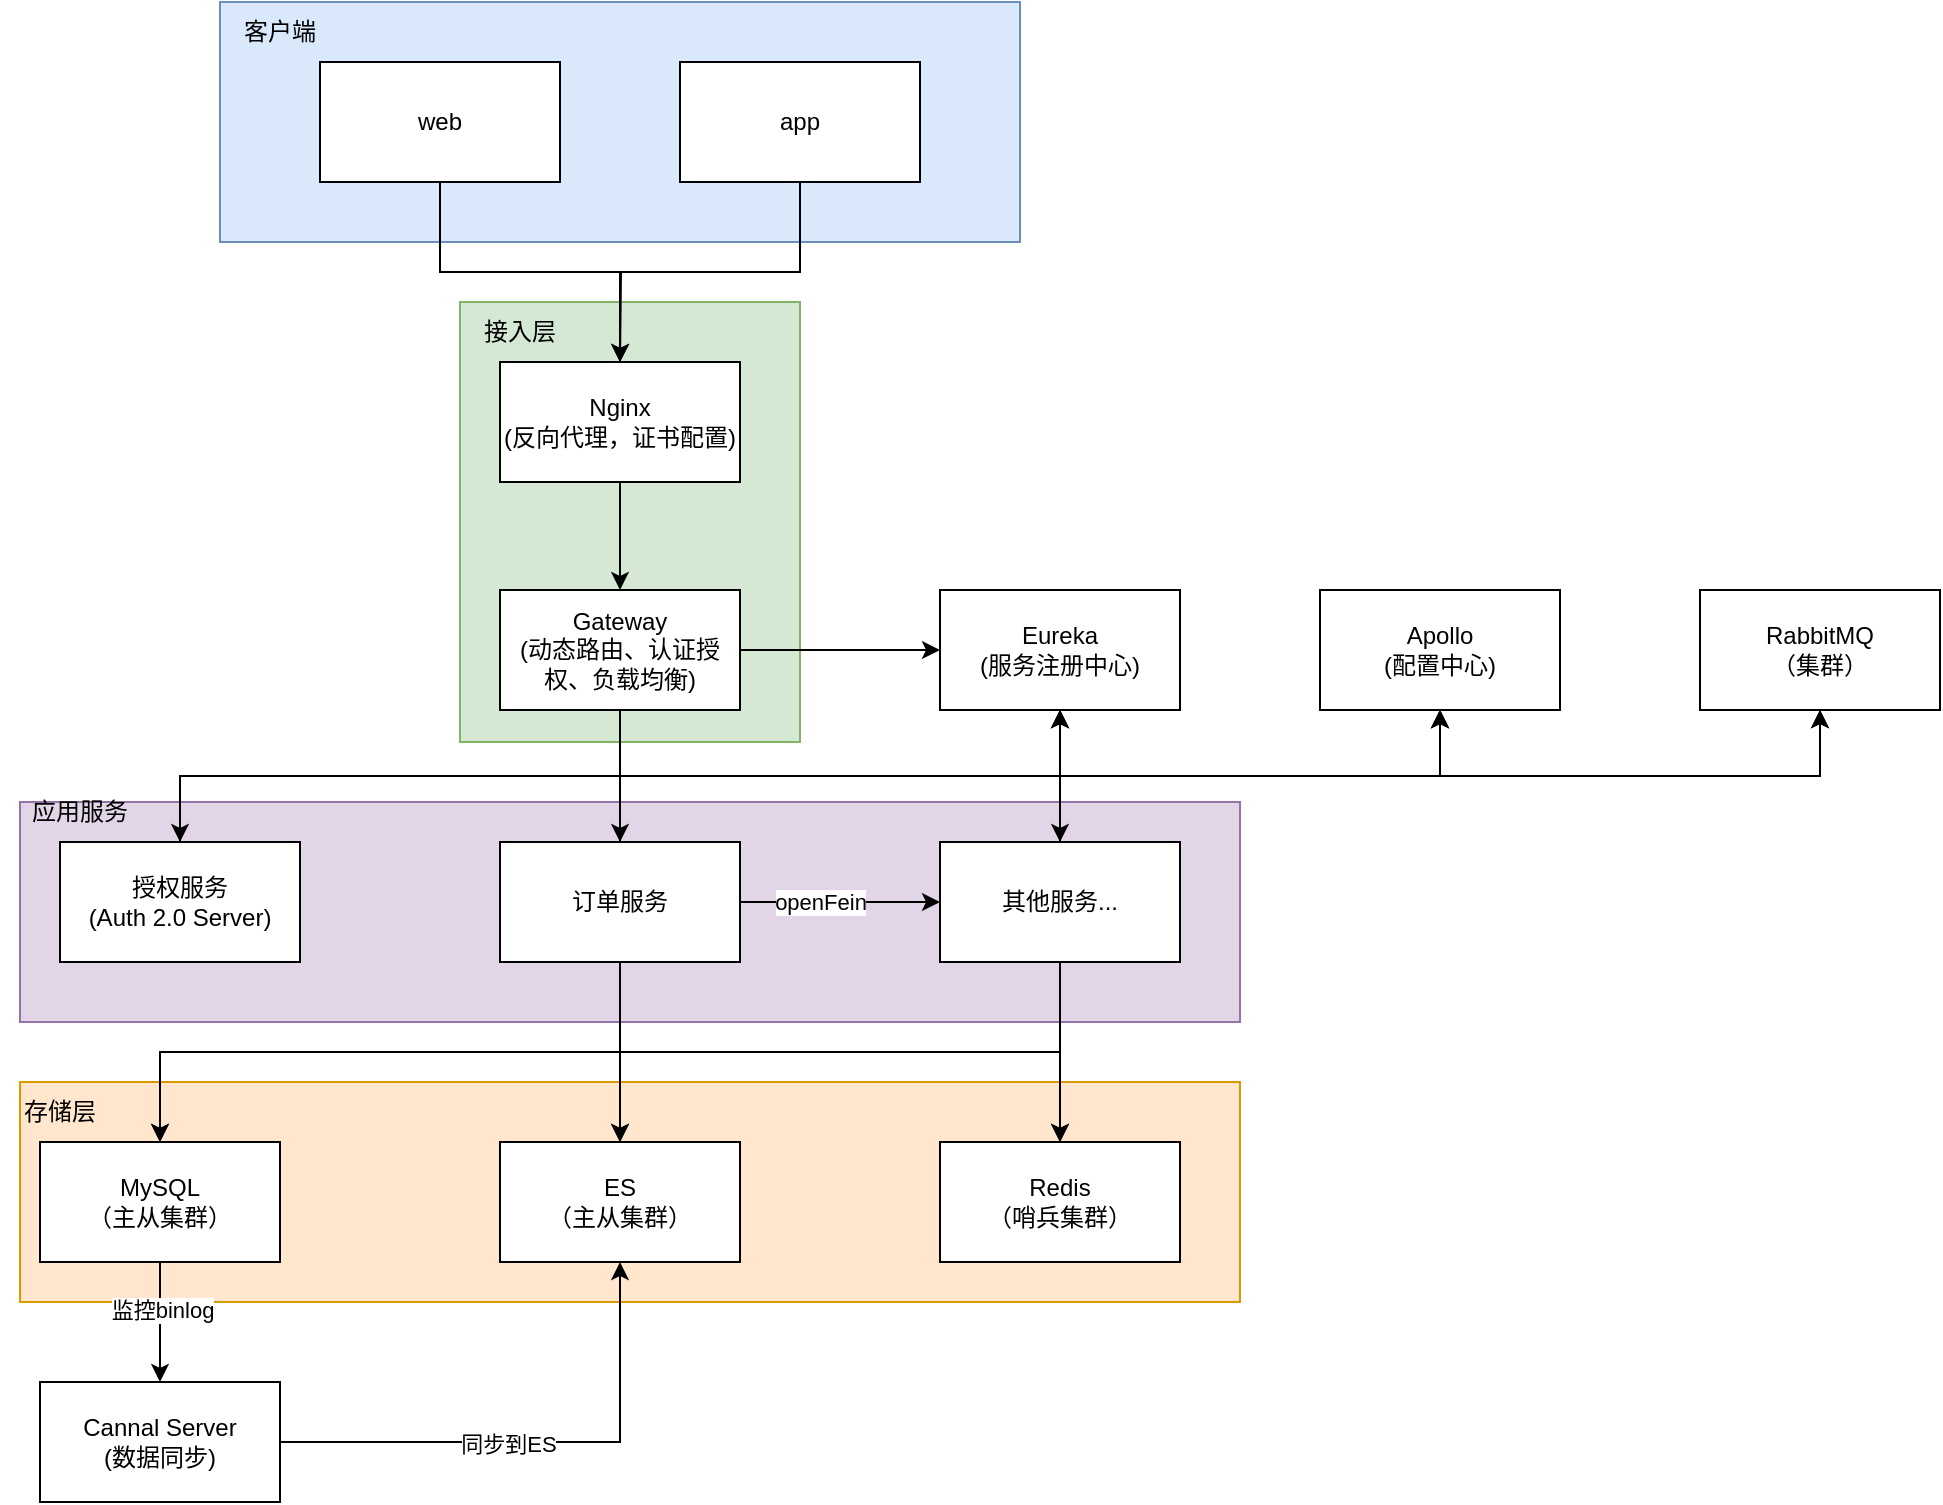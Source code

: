 <mxfile version="24.7.7">
  <diagram name="第 1 页" id="JWrh12a5ofCbuKyQh7Sv">
    <mxGraphModel dx="1434" dy="841" grid="1" gridSize="10" guides="1" tooltips="1" connect="1" arrows="1" fold="1" page="1" pageScale="1" pageWidth="1169" pageHeight="827" math="0" shadow="0">
      <root>
        <mxCell id="0" />
        <mxCell id="1" parent="0" />
        <mxCell id="1WofLLIVv_YYoYcuGVh5-57" value="" style="rounded=0;whiteSpace=wrap;html=1;fillColor=#ffe6cc;strokeColor=#d79b00;" vertex="1" parent="1">
          <mxGeometry x="220" y="630" width="610" height="110" as="geometry" />
        </mxCell>
        <mxCell id="1WofLLIVv_YYoYcuGVh5-46" value="" style="rounded=0;whiteSpace=wrap;html=1;fillColor=#d5e8d4;strokeColor=#82b366;" vertex="1" parent="1">
          <mxGeometry x="440" y="240" width="170" height="220" as="geometry" />
        </mxCell>
        <mxCell id="1WofLLIVv_YYoYcuGVh5-44" value="" style="rounded=0;whiteSpace=wrap;html=1;fillColor=#e1d5e7;strokeColor=#9673a6;" vertex="1" parent="1">
          <mxGeometry x="220" y="490" width="610" height="110" as="geometry" />
        </mxCell>
        <mxCell id="1WofLLIVv_YYoYcuGVh5-42" value="" style="rounded=0;whiteSpace=wrap;html=1;fillColor=#dae8fc;strokeColor=#6c8ebf;" vertex="1" parent="1">
          <mxGeometry x="320" y="90" width="400" height="120" as="geometry" />
        </mxCell>
        <mxCell id="1WofLLIVv_YYoYcuGVh5-6" style="edgeStyle=orthogonalEdgeStyle;rounded=0;orthogonalLoop=1;jettySize=auto;html=1;exitX=0.5;exitY=1;exitDx=0;exitDy=0;entryX=0.5;entryY=0;entryDx=0;entryDy=0;" edge="1" parent="1" source="1WofLLIVv_YYoYcuGVh5-2" target="1WofLLIVv_YYoYcuGVh5-4">
          <mxGeometry relative="1" as="geometry" />
        </mxCell>
        <mxCell id="1WofLLIVv_YYoYcuGVh5-2" value="web" style="rounded=0;whiteSpace=wrap;html=1;" vertex="1" parent="1">
          <mxGeometry x="370" y="120" width="120" height="60" as="geometry" />
        </mxCell>
        <mxCell id="1WofLLIVv_YYoYcuGVh5-7" style="edgeStyle=orthogonalEdgeStyle;rounded=0;orthogonalLoop=1;jettySize=auto;html=1;exitX=0.5;exitY=1;exitDx=0;exitDy=0;" edge="1" parent="1" source="1WofLLIVv_YYoYcuGVh5-3">
          <mxGeometry relative="1" as="geometry">
            <mxPoint x="520" y="270" as="targetPoint" />
          </mxGeometry>
        </mxCell>
        <mxCell id="1WofLLIVv_YYoYcuGVh5-3" value="app" style="rounded=0;whiteSpace=wrap;html=1;" vertex="1" parent="1">
          <mxGeometry x="550" y="120" width="120" height="60" as="geometry" />
        </mxCell>
        <mxCell id="1WofLLIVv_YYoYcuGVh5-8" style="edgeStyle=orthogonalEdgeStyle;rounded=0;orthogonalLoop=1;jettySize=auto;html=1;exitX=0.5;exitY=1;exitDx=0;exitDy=0;entryX=0.5;entryY=0;entryDx=0;entryDy=0;" edge="1" parent="1" source="1WofLLIVv_YYoYcuGVh5-4" target="1WofLLIVv_YYoYcuGVh5-5">
          <mxGeometry relative="1" as="geometry" />
        </mxCell>
        <mxCell id="1WofLLIVv_YYoYcuGVh5-4" value="Nginx&lt;br&gt;(反向代理，证书配置)" style="rounded=0;whiteSpace=wrap;html=1;" vertex="1" parent="1">
          <mxGeometry x="460" y="270" width="120" height="60" as="geometry" />
        </mxCell>
        <mxCell id="1WofLLIVv_YYoYcuGVh5-10" style="edgeStyle=orthogonalEdgeStyle;rounded=0;orthogonalLoop=1;jettySize=auto;html=1;exitX=1;exitY=0.5;exitDx=0;exitDy=0;entryX=0;entryY=0.5;entryDx=0;entryDy=0;" edge="1" parent="1" source="1WofLLIVv_YYoYcuGVh5-5" target="1WofLLIVv_YYoYcuGVh5-9">
          <mxGeometry relative="1" as="geometry" />
        </mxCell>
        <mxCell id="1WofLLIVv_YYoYcuGVh5-12" style="edgeStyle=orthogonalEdgeStyle;rounded=0;orthogonalLoop=1;jettySize=auto;html=1;exitX=0.5;exitY=1;exitDx=0;exitDy=0;entryX=0.5;entryY=0;entryDx=0;entryDy=0;" edge="1" parent="1" source="1WofLLIVv_YYoYcuGVh5-5" target="1WofLLIVv_YYoYcuGVh5-11">
          <mxGeometry relative="1" as="geometry" />
        </mxCell>
        <mxCell id="1WofLLIVv_YYoYcuGVh5-17" style="edgeStyle=orthogonalEdgeStyle;rounded=0;orthogonalLoop=1;jettySize=auto;html=1;exitX=0.5;exitY=1;exitDx=0;exitDy=0;entryX=0.5;entryY=0;entryDx=0;entryDy=0;" edge="1" parent="1" source="1WofLLIVv_YYoYcuGVh5-5" target="1WofLLIVv_YYoYcuGVh5-13">
          <mxGeometry relative="1" as="geometry" />
        </mxCell>
        <mxCell id="1WofLLIVv_YYoYcuGVh5-18" style="edgeStyle=orthogonalEdgeStyle;rounded=0;orthogonalLoop=1;jettySize=auto;html=1;exitX=0.5;exitY=1;exitDx=0;exitDy=0;" edge="1" parent="1" source="1WofLLIVv_YYoYcuGVh5-5" target="1WofLLIVv_YYoYcuGVh5-14">
          <mxGeometry relative="1" as="geometry" />
        </mxCell>
        <mxCell id="1WofLLIVv_YYoYcuGVh5-5" value="Gateway&lt;br&gt;(动态路由、认证授权、负载均衡)" style="rounded=0;whiteSpace=wrap;html=1;" vertex="1" parent="1">
          <mxGeometry x="460" y="384" width="120" height="60" as="geometry" />
        </mxCell>
        <mxCell id="1WofLLIVv_YYoYcuGVh5-9" value="Eureka&lt;br&gt;(服务注册中心)" style="rounded=0;whiteSpace=wrap;html=1;" vertex="1" parent="1">
          <mxGeometry x="680" y="384" width="120" height="60" as="geometry" />
        </mxCell>
        <mxCell id="1WofLLIVv_YYoYcuGVh5-20" style="edgeStyle=orthogonalEdgeStyle;rounded=0;orthogonalLoop=1;jettySize=auto;html=1;exitX=0.5;exitY=0;exitDx=0;exitDy=0;entryX=0.5;entryY=1;entryDx=0;entryDy=0;" edge="1" parent="1" source="1WofLLIVv_YYoYcuGVh5-11" target="1WofLLIVv_YYoYcuGVh5-9">
          <mxGeometry relative="1" as="geometry" />
        </mxCell>
        <mxCell id="1WofLLIVv_YYoYcuGVh5-23" style="edgeStyle=orthogonalEdgeStyle;rounded=0;orthogonalLoop=1;jettySize=auto;html=1;exitX=1;exitY=0.5;exitDx=0;exitDy=0;entryX=0;entryY=0.5;entryDx=0;entryDy=0;" edge="1" parent="1" source="1WofLLIVv_YYoYcuGVh5-11" target="1WofLLIVv_YYoYcuGVh5-14">
          <mxGeometry relative="1" as="geometry" />
        </mxCell>
        <mxCell id="1WofLLIVv_YYoYcuGVh5-24" value="openFein" style="edgeLabel;html=1;align=center;verticalAlign=middle;resizable=0;points=[];" vertex="1" connectable="0" parent="1WofLLIVv_YYoYcuGVh5-23">
          <mxGeometry x="-0.2" relative="1" as="geometry">
            <mxPoint as="offset" />
          </mxGeometry>
        </mxCell>
        <mxCell id="1WofLLIVv_YYoYcuGVh5-30" style="edgeStyle=orthogonalEdgeStyle;rounded=0;orthogonalLoop=1;jettySize=auto;html=1;exitX=0.5;exitY=0;exitDx=0;exitDy=0;entryX=0.5;entryY=1;entryDx=0;entryDy=0;" edge="1" parent="1" source="1WofLLIVv_YYoYcuGVh5-11" target="1WofLLIVv_YYoYcuGVh5-25">
          <mxGeometry relative="1" as="geometry" />
        </mxCell>
        <mxCell id="1WofLLIVv_YYoYcuGVh5-40" style="edgeStyle=orthogonalEdgeStyle;rounded=0;orthogonalLoop=1;jettySize=auto;html=1;exitX=0.5;exitY=0;exitDx=0;exitDy=0;entryX=0.5;entryY=1;entryDx=0;entryDy=0;" edge="1" parent="1" source="1WofLLIVv_YYoYcuGVh5-11" target="1WofLLIVv_YYoYcuGVh5-37">
          <mxGeometry relative="1" as="geometry" />
        </mxCell>
        <mxCell id="1WofLLIVv_YYoYcuGVh5-51" style="edgeStyle=orthogonalEdgeStyle;rounded=0;orthogonalLoop=1;jettySize=auto;html=1;exitX=0.5;exitY=1;exitDx=0;exitDy=0;" edge="1" parent="1" source="1WofLLIVv_YYoYcuGVh5-11" target="1WofLLIVv_YYoYcuGVh5-48">
          <mxGeometry relative="1" as="geometry" />
        </mxCell>
        <mxCell id="1WofLLIVv_YYoYcuGVh5-52" style="edgeStyle=orthogonalEdgeStyle;rounded=0;orthogonalLoop=1;jettySize=auto;html=1;exitX=0.5;exitY=1;exitDx=0;exitDy=0;" edge="1" parent="1" source="1WofLLIVv_YYoYcuGVh5-11" target="1WofLLIVv_YYoYcuGVh5-49">
          <mxGeometry relative="1" as="geometry" />
        </mxCell>
        <mxCell id="1WofLLIVv_YYoYcuGVh5-53" style="edgeStyle=orthogonalEdgeStyle;rounded=0;orthogonalLoop=1;jettySize=auto;html=1;exitX=0.5;exitY=1;exitDx=0;exitDy=0;entryX=0.5;entryY=0;entryDx=0;entryDy=0;" edge="1" parent="1" source="1WofLLIVv_YYoYcuGVh5-11" target="1WofLLIVv_YYoYcuGVh5-50">
          <mxGeometry relative="1" as="geometry" />
        </mxCell>
        <mxCell id="1WofLLIVv_YYoYcuGVh5-11" value="订单服务" style="rounded=0;whiteSpace=wrap;html=1;" vertex="1" parent="1">
          <mxGeometry x="460" y="510" width="120" height="60" as="geometry" />
        </mxCell>
        <mxCell id="1WofLLIVv_YYoYcuGVh5-19" style="edgeStyle=orthogonalEdgeStyle;rounded=0;orthogonalLoop=1;jettySize=auto;html=1;exitX=0.5;exitY=0;exitDx=0;exitDy=0;entryX=0.5;entryY=1;entryDx=0;entryDy=0;" edge="1" parent="1" source="1WofLLIVv_YYoYcuGVh5-13" target="1WofLLIVv_YYoYcuGVh5-9">
          <mxGeometry relative="1" as="geometry" />
        </mxCell>
        <mxCell id="1WofLLIVv_YYoYcuGVh5-26" style="edgeStyle=orthogonalEdgeStyle;rounded=0;orthogonalLoop=1;jettySize=auto;html=1;exitX=0.5;exitY=0;exitDx=0;exitDy=0;entryX=0.5;entryY=1;entryDx=0;entryDy=0;" edge="1" parent="1" source="1WofLLIVv_YYoYcuGVh5-13" target="1WofLLIVv_YYoYcuGVh5-25">
          <mxGeometry relative="1" as="geometry" />
        </mxCell>
        <mxCell id="1WofLLIVv_YYoYcuGVh5-13" value="授权服务&lt;br&gt;(Auth 2.0 Server)" style="rounded=0;whiteSpace=wrap;html=1;" vertex="1" parent="1">
          <mxGeometry x="240" y="510" width="120" height="60" as="geometry" />
        </mxCell>
        <mxCell id="1WofLLIVv_YYoYcuGVh5-21" style="edgeStyle=orthogonalEdgeStyle;rounded=0;orthogonalLoop=1;jettySize=auto;html=1;exitX=0.5;exitY=0;exitDx=0;exitDy=0;entryX=0.5;entryY=1;entryDx=0;entryDy=0;" edge="1" parent="1" source="1WofLLIVv_YYoYcuGVh5-14" target="1WofLLIVv_YYoYcuGVh5-9">
          <mxGeometry relative="1" as="geometry" />
        </mxCell>
        <mxCell id="1WofLLIVv_YYoYcuGVh5-29" style="edgeStyle=orthogonalEdgeStyle;rounded=0;orthogonalLoop=1;jettySize=auto;html=1;exitX=0.5;exitY=0;exitDx=0;exitDy=0;entryX=0.5;entryY=1;entryDx=0;entryDy=0;" edge="1" parent="1" source="1WofLLIVv_YYoYcuGVh5-14" target="1WofLLIVv_YYoYcuGVh5-25">
          <mxGeometry relative="1" as="geometry" />
        </mxCell>
        <mxCell id="1WofLLIVv_YYoYcuGVh5-38" style="edgeStyle=orthogonalEdgeStyle;rounded=0;orthogonalLoop=1;jettySize=auto;html=1;exitX=0.5;exitY=0;exitDx=0;exitDy=0;entryX=0.5;entryY=1;entryDx=0;entryDy=0;" edge="1" parent="1" source="1WofLLIVv_YYoYcuGVh5-14" target="1WofLLIVv_YYoYcuGVh5-37">
          <mxGeometry relative="1" as="geometry" />
        </mxCell>
        <mxCell id="1WofLLIVv_YYoYcuGVh5-54" style="edgeStyle=orthogonalEdgeStyle;rounded=0;orthogonalLoop=1;jettySize=auto;html=1;exitX=0.5;exitY=1;exitDx=0;exitDy=0;entryX=0.5;entryY=0;entryDx=0;entryDy=0;" edge="1" parent="1" source="1WofLLIVv_YYoYcuGVh5-14" target="1WofLLIVv_YYoYcuGVh5-50">
          <mxGeometry relative="1" as="geometry" />
        </mxCell>
        <mxCell id="1WofLLIVv_YYoYcuGVh5-55" style="edgeStyle=orthogonalEdgeStyle;rounded=0;orthogonalLoop=1;jettySize=auto;html=1;exitX=0.5;exitY=1;exitDx=0;exitDy=0;" edge="1" parent="1" source="1WofLLIVv_YYoYcuGVh5-14" target="1WofLLIVv_YYoYcuGVh5-49">
          <mxGeometry relative="1" as="geometry" />
        </mxCell>
        <mxCell id="1WofLLIVv_YYoYcuGVh5-56" style="edgeStyle=orthogonalEdgeStyle;rounded=0;orthogonalLoop=1;jettySize=auto;html=1;exitX=0.5;exitY=1;exitDx=0;exitDy=0;entryX=0.5;entryY=0;entryDx=0;entryDy=0;" edge="1" parent="1" source="1WofLLIVv_YYoYcuGVh5-14" target="1WofLLIVv_YYoYcuGVh5-48">
          <mxGeometry relative="1" as="geometry" />
        </mxCell>
        <mxCell id="1WofLLIVv_YYoYcuGVh5-14" value="其他服务..." style="rounded=0;whiteSpace=wrap;html=1;" vertex="1" parent="1">
          <mxGeometry x="680" y="510" width="120" height="60" as="geometry" />
        </mxCell>
        <mxCell id="1WofLLIVv_YYoYcuGVh5-25" value="Apollo&lt;br&gt;(配置中心)" style="rounded=0;whiteSpace=wrap;html=1;" vertex="1" parent="1">
          <mxGeometry x="870" y="384" width="120" height="60" as="geometry" />
        </mxCell>
        <mxCell id="1WofLLIVv_YYoYcuGVh5-37" value="RabbitMQ&lt;br&gt;（集群）" style="rounded=0;whiteSpace=wrap;html=1;" vertex="1" parent="1">
          <mxGeometry x="1060" y="384" width="120" height="60" as="geometry" />
        </mxCell>
        <mxCell id="1WofLLIVv_YYoYcuGVh5-43" value="客户端" style="text;html=1;align=center;verticalAlign=middle;whiteSpace=wrap;rounded=0;" vertex="1" parent="1">
          <mxGeometry x="320" y="90" width="60" height="30" as="geometry" />
        </mxCell>
        <mxCell id="1WofLLIVv_YYoYcuGVh5-45" value="应用服务" style="text;html=1;align=center;verticalAlign=middle;whiteSpace=wrap;rounded=0;" vertex="1" parent="1">
          <mxGeometry x="220" y="480" width="60" height="30" as="geometry" />
        </mxCell>
        <mxCell id="1WofLLIVv_YYoYcuGVh5-47" value="接入层" style="text;html=1;align=center;verticalAlign=middle;whiteSpace=wrap;rounded=0;" vertex="1" parent="1">
          <mxGeometry x="440" y="240" width="60" height="30" as="geometry" />
        </mxCell>
        <mxCell id="1WofLLIVv_YYoYcuGVh5-60" style="edgeStyle=orthogonalEdgeStyle;rounded=0;orthogonalLoop=1;jettySize=auto;html=1;exitX=0.5;exitY=1;exitDx=0;exitDy=0;" edge="1" parent="1" source="1WofLLIVv_YYoYcuGVh5-48" target="1WofLLIVv_YYoYcuGVh5-59">
          <mxGeometry relative="1" as="geometry" />
        </mxCell>
        <mxCell id="1WofLLIVv_YYoYcuGVh5-62" value="监控binlog" style="edgeLabel;html=1;align=center;verticalAlign=middle;resizable=0;points=[];" vertex="1" connectable="0" parent="1WofLLIVv_YYoYcuGVh5-60">
          <mxGeometry x="-0.2" y="1" relative="1" as="geometry">
            <mxPoint as="offset" />
          </mxGeometry>
        </mxCell>
        <mxCell id="1WofLLIVv_YYoYcuGVh5-48" value="MySQL&lt;br&gt;（主从集群）" style="rounded=0;whiteSpace=wrap;html=1;" vertex="1" parent="1">
          <mxGeometry x="230" y="660" width="120" height="60" as="geometry" />
        </mxCell>
        <mxCell id="1WofLLIVv_YYoYcuGVh5-49" value="ES&lt;br&gt;（主从集群）" style="rounded=0;whiteSpace=wrap;html=1;" vertex="1" parent="1">
          <mxGeometry x="460" y="660" width="120" height="60" as="geometry" />
        </mxCell>
        <mxCell id="1WofLLIVv_YYoYcuGVh5-50" value="Redis&lt;br&gt;（哨兵集群）" style="rounded=0;whiteSpace=wrap;html=1;" vertex="1" parent="1">
          <mxGeometry x="680" y="660" width="120" height="60" as="geometry" />
        </mxCell>
        <mxCell id="1WofLLIVv_YYoYcuGVh5-58" value="存储层" style="text;html=1;align=center;verticalAlign=middle;whiteSpace=wrap;rounded=0;" vertex="1" parent="1">
          <mxGeometry x="210" y="630" width="60" height="30" as="geometry" />
        </mxCell>
        <mxCell id="1WofLLIVv_YYoYcuGVh5-61" style="edgeStyle=orthogonalEdgeStyle;rounded=0;orthogonalLoop=1;jettySize=auto;html=1;exitX=1;exitY=0.5;exitDx=0;exitDy=0;entryX=0.5;entryY=1;entryDx=0;entryDy=0;" edge="1" parent="1" source="1WofLLIVv_YYoYcuGVh5-59" target="1WofLLIVv_YYoYcuGVh5-49">
          <mxGeometry relative="1" as="geometry" />
        </mxCell>
        <mxCell id="1WofLLIVv_YYoYcuGVh5-63" value="同步到ES" style="edgeLabel;html=1;align=center;verticalAlign=middle;resizable=0;points=[];" vertex="1" connectable="0" parent="1WofLLIVv_YYoYcuGVh5-61">
          <mxGeometry x="-0.128" y="-1" relative="1" as="geometry">
            <mxPoint as="offset" />
          </mxGeometry>
        </mxCell>
        <mxCell id="1WofLLIVv_YYoYcuGVh5-59" value="Cannal Server&lt;br&gt;(数据同步)" style="rounded=0;whiteSpace=wrap;html=1;" vertex="1" parent="1">
          <mxGeometry x="230" y="780" width="120" height="60" as="geometry" />
        </mxCell>
      </root>
    </mxGraphModel>
  </diagram>
</mxfile>
